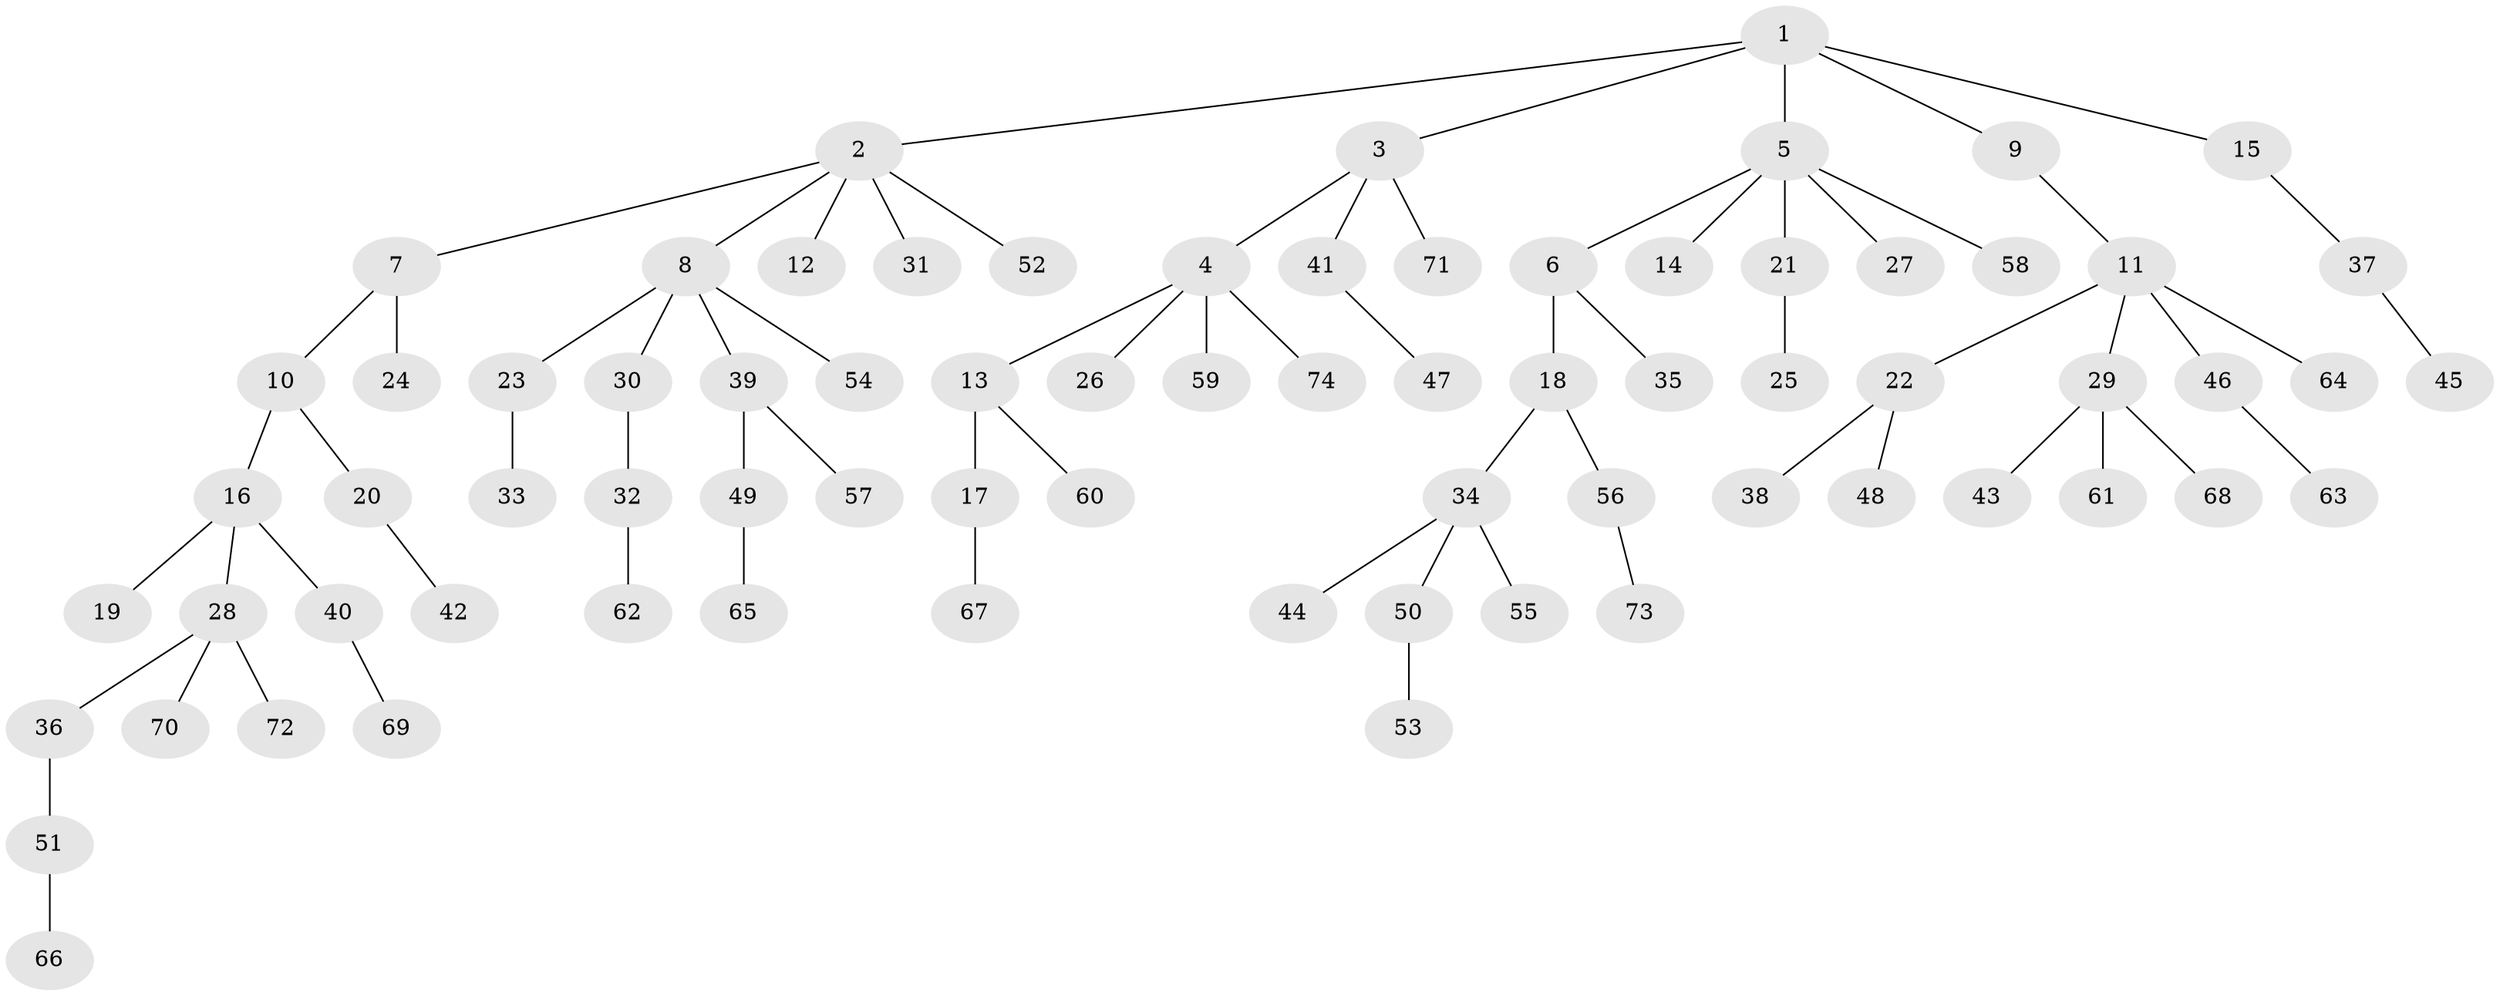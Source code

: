 // Generated by graph-tools (version 1.1) at 2025/53/03/09/25 04:53:07]
// undirected, 74 vertices, 73 edges
graph export_dot {
graph [start="1"]
  node [color=gray90,style=filled];
  1;
  2;
  3;
  4;
  5;
  6;
  7;
  8;
  9;
  10;
  11;
  12;
  13;
  14;
  15;
  16;
  17;
  18;
  19;
  20;
  21;
  22;
  23;
  24;
  25;
  26;
  27;
  28;
  29;
  30;
  31;
  32;
  33;
  34;
  35;
  36;
  37;
  38;
  39;
  40;
  41;
  42;
  43;
  44;
  45;
  46;
  47;
  48;
  49;
  50;
  51;
  52;
  53;
  54;
  55;
  56;
  57;
  58;
  59;
  60;
  61;
  62;
  63;
  64;
  65;
  66;
  67;
  68;
  69;
  70;
  71;
  72;
  73;
  74;
  1 -- 2;
  1 -- 3;
  1 -- 5;
  1 -- 9;
  1 -- 15;
  2 -- 7;
  2 -- 8;
  2 -- 12;
  2 -- 31;
  2 -- 52;
  3 -- 4;
  3 -- 41;
  3 -- 71;
  4 -- 13;
  4 -- 26;
  4 -- 59;
  4 -- 74;
  5 -- 6;
  5 -- 14;
  5 -- 21;
  5 -- 27;
  5 -- 58;
  6 -- 18;
  6 -- 35;
  7 -- 10;
  7 -- 24;
  8 -- 23;
  8 -- 30;
  8 -- 39;
  8 -- 54;
  9 -- 11;
  10 -- 16;
  10 -- 20;
  11 -- 22;
  11 -- 29;
  11 -- 46;
  11 -- 64;
  13 -- 17;
  13 -- 60;
  15 -- 37;
  16 -- 19;
  16 -- 28;
  16 -- 40;
  17 -- 67;
  18 -- 34;
  18 -- 56;
  20 -- 42;
  21 -- 25;
  22 -- 38;
  22 -- 48;
  23 -- 33;
  28 -- 36;
  28 -- 70;
  28 -- 72;
  29 -- 43;
  29 -- 61;
  29 -- 68;
  30 -- 32;
  32 -- 62;
  34 -- 44;
  34 -- 50;
  34 -- 55;
  36 -- 51;
  37 -- 45;
  39 -- 49;
  39 -- 57;
  40 -- 69;
  41 -- 47;
  46 -- 63;
  49 -- 65;
  50 -- 53;
  51 -- 66;
  56 -- 73;
}
